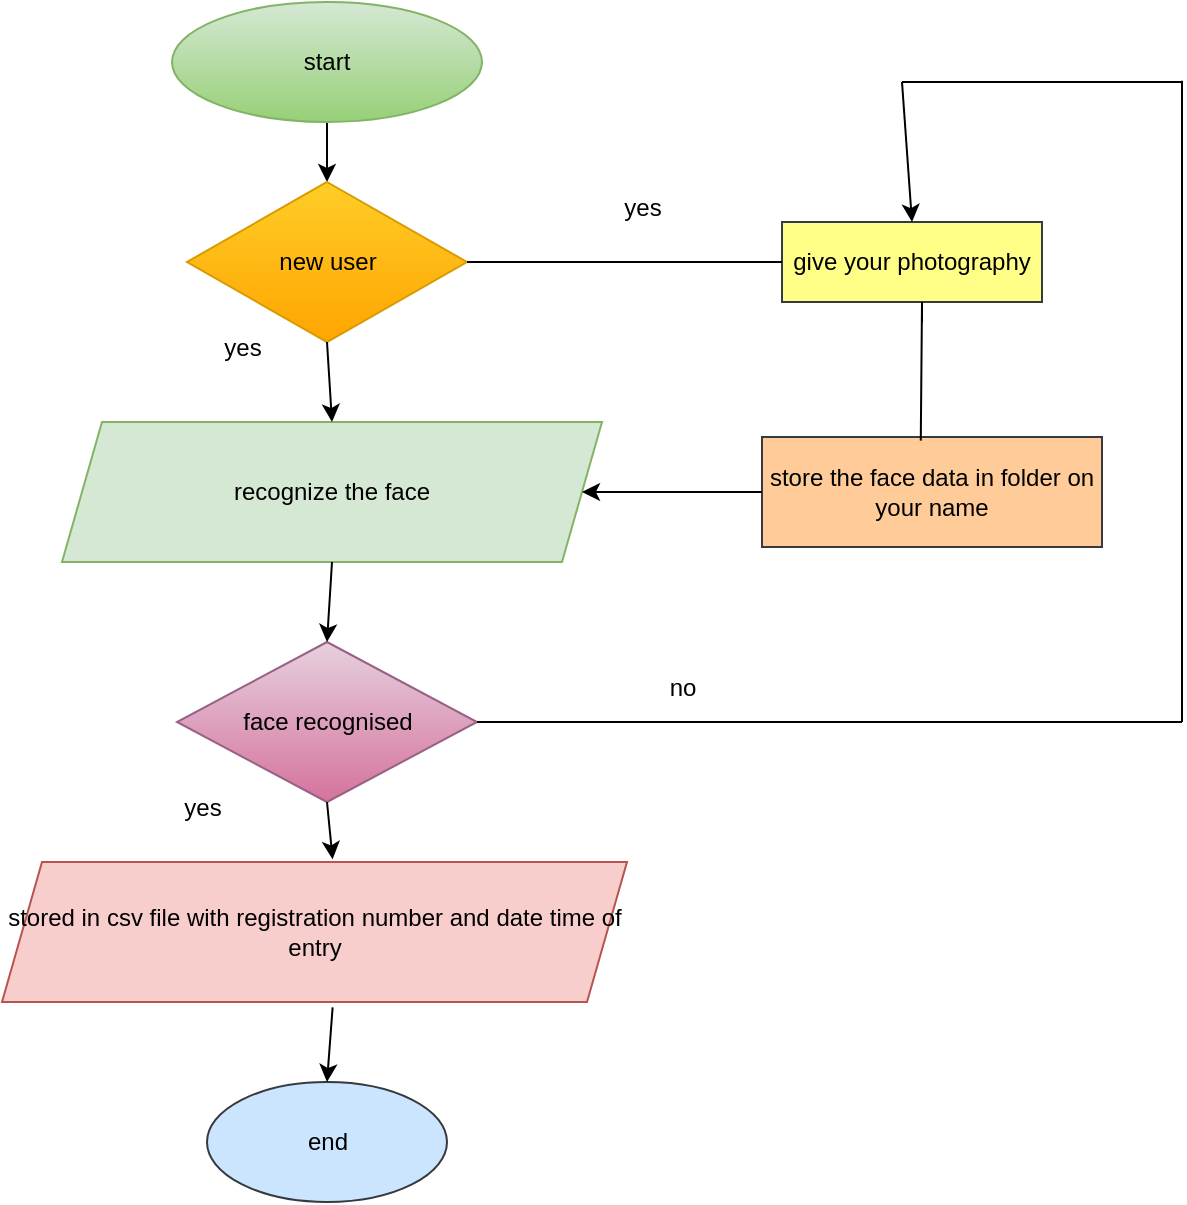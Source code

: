 <mxfile version="28.0.7">
  <diagram name="Page-1" id="FhGxlcBEW0jEbGx73CxH">
    <mxGraphModel dx="1525" dy="866" grid="1" gridSize="10" guides="1" tooltips="1" connect="1" arrows="1" fold="1" page="1" pageScale="1" pageWidth="850" pageHeight="1100" math="0" shadow="0">
      <root>
        <mxCell id="0" />
        <mxCell id="1" parent="0" />
        <mxCell id="B_K2scWawHYmRrSdKUnB-13" value="" style="edgeStyle=orthogonalEdgeStyle;rounded=0;orthogonalLoop=1;jettySize=auto;html=1;" edge="1" parent="1" source="B_K2scWawHYmRrSdKUnB-1" target="B_K2scWawHYmRrSdKUnB-2">
          <mxGeometry relative="1" as="geometry" />
        </mxCell>
        <mxCell id="B_K2scWawHYmRrSdKUnB-1" value="start" style="ellipse;whiteSpace=wrap;html=1;fillColor=#d5e8d4;gradientColor=#97d077;strokeColor=#82b366;" vertex="1" parent="1">
          <mxGeometry x="305" y="40" width="155" height="60" as="geometry" />
        </mxCell>
        <mxCell id="B_K2scWawHYmRrSdKUnB-2" value="new user" style="rhombus;whiteSpace=wrap;html=1;fillColor=#ffcd28;gradientColor=#ffa500;strokeColor=#d79b00;" vertex="1" parent="1">
          <mxGeometry x="312.5" y="130" width="140" height="80" as="geometry" />
        </mxCell>
        <mxCell id="B_K2scWawHYmRrSdKUnB-4" value="face recognised" style="rhombus;whiteSpace=wrap;html=1;fillColor=#e6d0de;gradientColor=#d5739d;strokeColor=#996185;" vertex="1" parent="1">
          <mxGeometry x="307.5" y="360" width="150" height="80" as="geometry" />
        </mxCell>
        <mxCell id="B_K2scWawHYmRrSdKUnB-5" value="stored in csv file with registration number and date time of entry" style="shape=parallelogram;perimeter=parallelogramPerimeter;whiteSpace=wrap;html=1;fixedSize=1;fillColor=#f8cecc;strokeColor=#b85450;" vertex="1" parent="1">
          <mxGeometry x="220" y="470" width="312.5" height="70" as="geometry" />
        </mxCell>
        <mxCell id="B_K2scWawHYmRrSdKUnB-8" value="end" style="ellipse;whiteSpace=wrap;html=1;fillColor=#cce5ff;strokeColor=#36393d;" vertex="1" parent="1">
          <mxGeometry x="322.5" y="580" width="120" height="60" as="geometry" />
        </mxCell>
        <mxCell id="B_K2scWawHYmRrSdKUnB-9" value="recognize the face" style="shape=parallelogram;perimeter=parallelogramPerimeter;whiteSpace=wrap;html=1;fixedSize=1;fillColor=#d5e8d4;strokeColor=#82b366;" vertex="1" parent="1">
          <mxGeometry x="250" y="250" width="270" height="70" as="geometry" />
        </mxCell>
        <mxCell id="B_K2scWawHYmRrSdKUnB-11" value="give your photography" style="rounded=0;whiteSpace=wrap;html=1;fillColor=#ffff88;strokeColor=#36393d;" vertex="1" parent="1">
          <mxGeometry x="610" y="150" width="130" height="40" as="geometry" />
        </mxCell>
        <mxCell id="B_K2scWawHYmRrSdKUnB-12" value="store the face data in folder on your name" style="rounded=0;whiteSpace=wrap;html=1;fillColor=#ffcc99;strokeColor=#36393d;" vertex="1" parent="1">
          <mxGeometry x="600" y="257.5" width="170" height="55" as="geometry" />
        </mxCell>
        <mxCell id="B_K2scWawHYmRrSdKUnB-15" value="" style="edgeStyle=none;orthogonalLoop=1;jettySize=auto;html=1;rounded=0;entryX=0.5;entryY=0;entryDx=0;entryDy=0;exitX=0.5;exitY=1;exitDx=0;exitDy=0;" edge="1" parent="1" source="B_K2scWawHYmRrSdKUnB-2" target="B_K2scWawHYmRrSdKUnB-9">
          <mxGeometry width="100" relative="1" as="geometry">
            <mxPoint x="330" y="230" as="sourcePoint" />
            <mxPoint x="430" y="230" as="targetPoint" />
            <Array as="points" />
          </mxGeometry>
        </mxCell>
        <mxCell id="B_K2scWawHYmRrSdKUnB-21" value="" style="edgeStyle=none;orthogonalLoop=1;jettySize=auto;html=1;rounded=0;entryX=0.5;entryY=0;entryDx=0;entryDy=0;exitX=0.5;exitY=1;exitDx=0;exitDy=0;" edge="1" parent="1" source="B_K2scWawHYmRrSdKUnB-9" target="B_K2scWawHYmRrSdKUnB-4">
          <mxGeometry width="100" relative="1" as="geometry">
            <mxPoint x="410" y="350" as="sourcePoint" />
            <mxPoint x="440" y="340" as="targetPoint" />
            <Array as="points" />
          </mxGeometry>
        </mxCell>
        <mxCell id="B_K2scWawHYmRrSdKUnB-22" value="" style="edgeStyle=none;orthogonalLoop=1;jettySize=auto;html=1;rounded=0;exitX=0.5;exitY=1;exitDx=0;exitDy=0;entryX=0.529;entryY=-0.019;entryDx=0;entryDy=0;entryPerimeter=0;" edge="1" parent="1" source="B_K2scWawHYmRrSdKUnB-4" target="B_K2scWawHYmRrSdKUnB-5">
          <mxGeometry width="100" relative="1" as="geometry">
            <mxPoint x="340" y="460" as="sourcePoint" />
            <mxPoint x="440" y="460" as="targetPoint" />
            <Array as="points" />
          </mxGeometry>
        </mxCell>
        <mxCell id="B_K2scWawHYmRrSdKUnB-24" value="" style="edgeStyle=none;orthogonalLoop=1;jettySize=auto;html=1;rounded=0;entryX=0.5;entryY=0;entryDx=0;entryDy=0;exitX=0.529;exitY=1.038;exitDx=0;exitDy=0;exitPerimeter=0;" edge="1" parent="1" source="B_K2scWawHYmRrSdKUnB-5" target="B_K2scWawHYmRrSdKUnB-8">
          <mxGeometry width="100" relative="1" as="geometry">
            <mxPoint x="330" y="550" as="sourcePoint" />
            <mxPoint x="430" y="550" as="targetPoint" />
            <Array as="points" />
          </mxGeometry>
        </mxCell>
        <mxCell id="B_K2scWawHYmRrSdKUnB-26" value="" style="endArrow=none;html=1;rounded=0;entryX=0;entryY=0.5;entryDx=0;entryDy=0;exitX=1;exitY=0.5;exitDx=0;exitDy=0;" edge="1" parent="1" source="B_K2scWawHYmRrSdKUnB-2" target="B_K2scWawHYmRrSdKUnB-11">
          <mxGeometry width="50" height="50" relative="1" as="geometry">
            <mxPoint x="510" y="300" as="sourcePoint" />
            <mxPoint x="560" y="250" as="targetPoint" />
          </mxGeometry>
        </mxCell>
        <mxCell id="B_K2scWawHYmRrSdKUnB-27" value="" style="endArrow=classic;html=1;rounded=0;entryX=1;entryY=0.5;entryDx=0;entryDy=0;" edge="1" parent="1" source="B_K2scWawHYmRrSdKUnB-12" target="B_K2scWawHYmRrSdKUnB-9">
          <mxGeometry width="50" height="50" relative="1" as="geometry">
            <mxPoint x="510" y="300" as="sourcePoint" />
            <mxPoint x="560" y="250" as="targetPoint" />
          </mxGeometry>
        </mxCell>
        <mxCell id="B_K2scWawHYmRrSdKUnB-28" value="" style="endArrow=none;html=1;rounded=0;entryX=1;entryY=0.5;entryDx=0;entryDy=0;" edge="1" parent="1" target="B_K2scWawHYmRrSdKUnB-4">
          <mxGeometry width="50" height="50" relative="1" as="geometry">
            <mxPoint x="810" y="400" as="sourcePoint" />
            <mxPoint x="560" y="280" as="targetPoint" />
          </mxGeometry>
        </mxCell>
        <mxCell id="B_K2scWawHYmRrSdKUnB-29" value="" style="endArrow=none;html=1;rounded=0;" edge="1" parent="1">
          <mxGeometry width="50" height="50" relative="1" as="geometry">
            <mxPoint x="810" y="79.333" as="sourcePoint" />
            <mxPoint x="810" y="400" as="targetPoint" />
          </mxGeometry>
        </mxCell>
        <mxCell id="B_K2scWawHYmRrSdKUnB-30" value="" style="endArrow=none;html=1;rounded=0;" edge="1" parent="1">
          <mxGeometry width="50" height="50" relative="1" as="geometry">
            <mxPoint x="670" y="80" as="sourcePoint" />
            <mxPoint x="810" y="80" as="targetPoint" />
          </mxGeometry>
        </mxCell>
        <mxCell id="B_K2scWawHYmRrSdKUnB-31" value="" style="edgeStyle=none;orthogonalLoop=1;jettySize=auto;html=1;rounded=0;entryX=0.5;entryY=0;entryDx=0;entryDy=0;" edge="1" parent="1" target="B_K2scWawHYmRrSdKUnB-11">
          <mxGeometry width="100" relative="1" as="geometry">
            <mxPoint x="670" y="80" as="sourcePoint" />
            <mxPoint x="730" y="110" as="targetPoint" />
            <Array as="points" />
          </mxGeometry>
        </mxCell>
        <mxCell id="B_K2scWawHYmRrSdKUnB-32" value="" style="endArrow=none;html=1;rounded=0;entryX=0.467;entryY=0.033;entryDx=0;entryDy=0;entryPerimeter=0;" edge="1" parent="1" target="B_K2scWawHYmRrSdKUnB-12">
          <mxGeometry width="50" height="50" relative="1" as="geometry">
            <mxPoint x="680" y="200" as="sourcePoint" />
            <mxPoint x="685" y="260" as="targetPoint" />
            <Array as="points">
              <mxPoint x="680" y="190" />
            </Array>
          </mxGeometry>
        </mxCell>
        <mxCell id="B_K2scWawHYmRrSdKUnB-33" value="yes" style="text;html=1;align=center;verticalAlign=middle;resizable=0;points=[];autosize=1;strokeColor=none;fillColor=none;" vertex="1" parent="1">
          <mxGeometry x="520" y="128" width="40" height="30" as="geometry" />
        </mxCell>
        <mxCell id="B_K2scWawHYmRrSdKUnB-34" value="no" style="text;html=1;align=center;verticalAlign=middle;resizable=0;points=[];autosize=1;strokeColor=none;fillColor=none;" vertex="1" parent="1">
          <mxGeometry x="540" y="368" width="40" height="30" as="geometry" />
        </mxCell>
        <mxCell id="B_K2scWawHYmRrSdKUnB-35" value="yes" style="text;html=1;align=center;verticalAlign=middle;resizable=0;points=[];autosize=1;strokeColor=none;fillColor=none;" vertex="1" parent="1">
          <mxGeometry x="320" y="198" width="40" height="30" as="geometry" />
        </mxCell>
        <mxCell id="B_K2scWawHYmRrSdKUnB-36" value="yes" style="text;html=1;align=center;verticalAlign=middle;resizable=0;points=[];autosize=1;strokeColor=none;fillColor=none;" vertex="1" parent="1">
          <mxGeometry x="300" y="428" width="40" height="30" as="geometry" />
        </mxCell>
      </root>
    </mxGraphModel>
  </diagram>
</mxfile>

